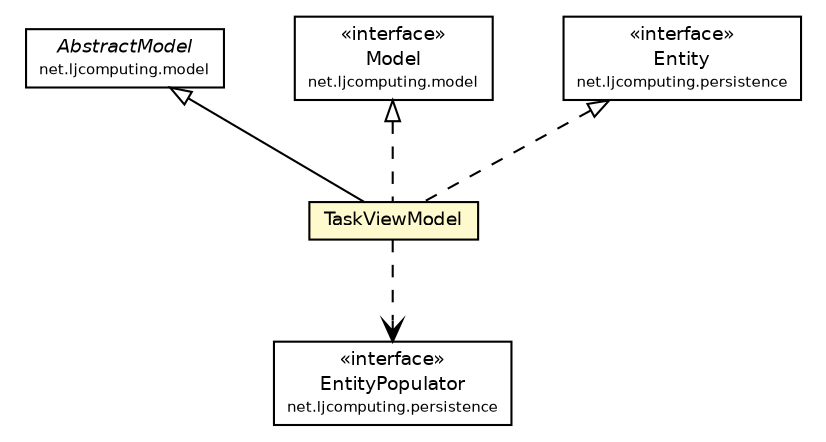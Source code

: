 #!/usr/local/bin/dot
#
# Class diagram 
# Generated by UMLGraph version R5_6 (http://www.umlgraph.org/)
#

digraph G {
	edge [fontname="Helvetica",fontsize=10,labelfontname="Helvetica",labelfontsize=10];
	node [fontname="Helvetica",fontsize=10,shape=plaintext];
	nodesep=0.25;
	ranksep=0.5;
	// net.ljcomputing.sr.model.TaskViewModel
	c49 [label=<<table title="net.ljcomputing.sr.model.TaskViewModel" border="0" cellborder="1" cellspacing="0" cellpadding="2" port="p" bgcolor="lemonChiffon" href="./TaskViewModel.html">
		<tr><td><table border="0" cellspacing="0" cellpadding="1">
<tr><td align="center" balign="center"> TaskViewModel </td></tr>
		</table></td></tr>
		</table>>, URL="./TaskViewModel.html", fontname="Helvetica", fontcolor="black", fontsize=9.0];
	//net.ljcomputing.sr.model.TaskViewModel extends net.ljcomputing.model.AbstractModel
	c53:p -> c49:p [dir=back,arrowtail=empty];
	//net.ljcomputing.sr.model.TaskViewModel implements net.ljcomputing.model.Model
	c54:p -> c49:p [dir=back,arrowtail=empty,style=dashed];
	//net.ljcomputing.sr.model.TaskViewModel implements net.ljcomputing.persistence.Entity
	c55:p -> c49:p [dir=back,arrowtail=empty,style=dashed];
	// net.ljcomputing.sr.model.TaskViewModel DEPEND net.ljcomputing.persistence.EntityPopulator
	c49:p -> c56:p [taillabel="", label="", headlabel="", fontname="Helvetica", fontcolor="black", fontsize=10.0, color="black", arrowhead=open, style=dashed];
	// net.ljcomputing.model.Model
	c54 [label=<<table title="net.ljcomputing.model.Model" border="0" cellborder="1" cellspacing="0" cellpadding="2" port="p">
		<tr><td><table border="0" cellspacing="0" cellpadding="1">
<tr><td align="center" balign="center"> &#171;interface&#187; </td></tr>
<tr><td align="center" balign="center"> Model </td></tr>
<tr><td align="center" balign="center"><font point-size="7.0"> net.ljcomputing.model </font></td></tr>
		</table></td></tr>
		</table>>, URL="null", fontname="Helvetica", fontcolor="black", fontsize=9.0];
	// net.ljcomputing.persistence.EntityPopulator
	c56 [label=<<table title="net.ljcomputing.persistence.EntityPopulator" border="0" cellborder="1" cellspacing="0" cellpadding="2" port="p">
		<tr><td><table border="0" cellspacing="0" cellpadding="1">
<tr><td align="center" balign="center"> &#171;interface&#187; </td></tr>
<tr><td align="center" balign="center"> EntityPopulator </td></tr>
<tr><td align="center" balign="center"><font point-size="7.0"> net.ljcomputing.persistence </font></td></tr>
		</table></td></tr>
		</table>>, URL="null", fontname="Helvetica", fontcolor="black", fontsize=9.0];
	// net.ljcomputing.persistence.Entity
	c55 [label=<<table title="net.ljcomputing.persistence.Entity" border="0" cellborder="1" cellspacing="0" cellpadding="2" port="p">
		<tr><td><table border="0" cellspacing="0" cellpadding="1">
<tr><td align="center" balign="center"> &#171;interface&#187; </td></tr>
<tr><td align="center" balign="center"> Entity </td></tr>
<tr><td align="center" balign="center"><font point-size="7.0"> net.ljcomputing.persistence </font></td></tr>
		</table></td></tr>
		</table>>, URL="null", fontname="Helvetica", fontcolor="black", fontsize=9.0];
	// net.ljcomputing.model.AbstractModel
	c53 [label=<<table title="net.ljcomputing.model.AbstractModel" border="0" cellborder="1" cellspacing="0" cellpadding="2" port="p">
		<tr><td><table border="0" cellspacing="0" cellpadding="1">
<tr><td align="center" balign="center"><font face="Helvetica-Oblique"> AbstractModel </font></td></tr>
<tr><td align="center" balign="center"><font point-size="7.0"> net.ljcomputing.model </font></td></tr>
		</table></td></tr>
		</table>>, URL="null", fontname="Helvetica", fontcolor="black", fontsize=9.0];
}

